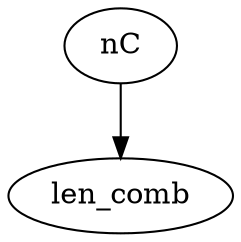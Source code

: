 strict digraph "" {
	nC	 [complexity=5,
		importance=1.33017379798,
		rank=0.266034759596];
	len_comb	 [complexity=0,
		importance=0.0728105718663,
		rank=0.0];
	nC -> len_comb;
}
